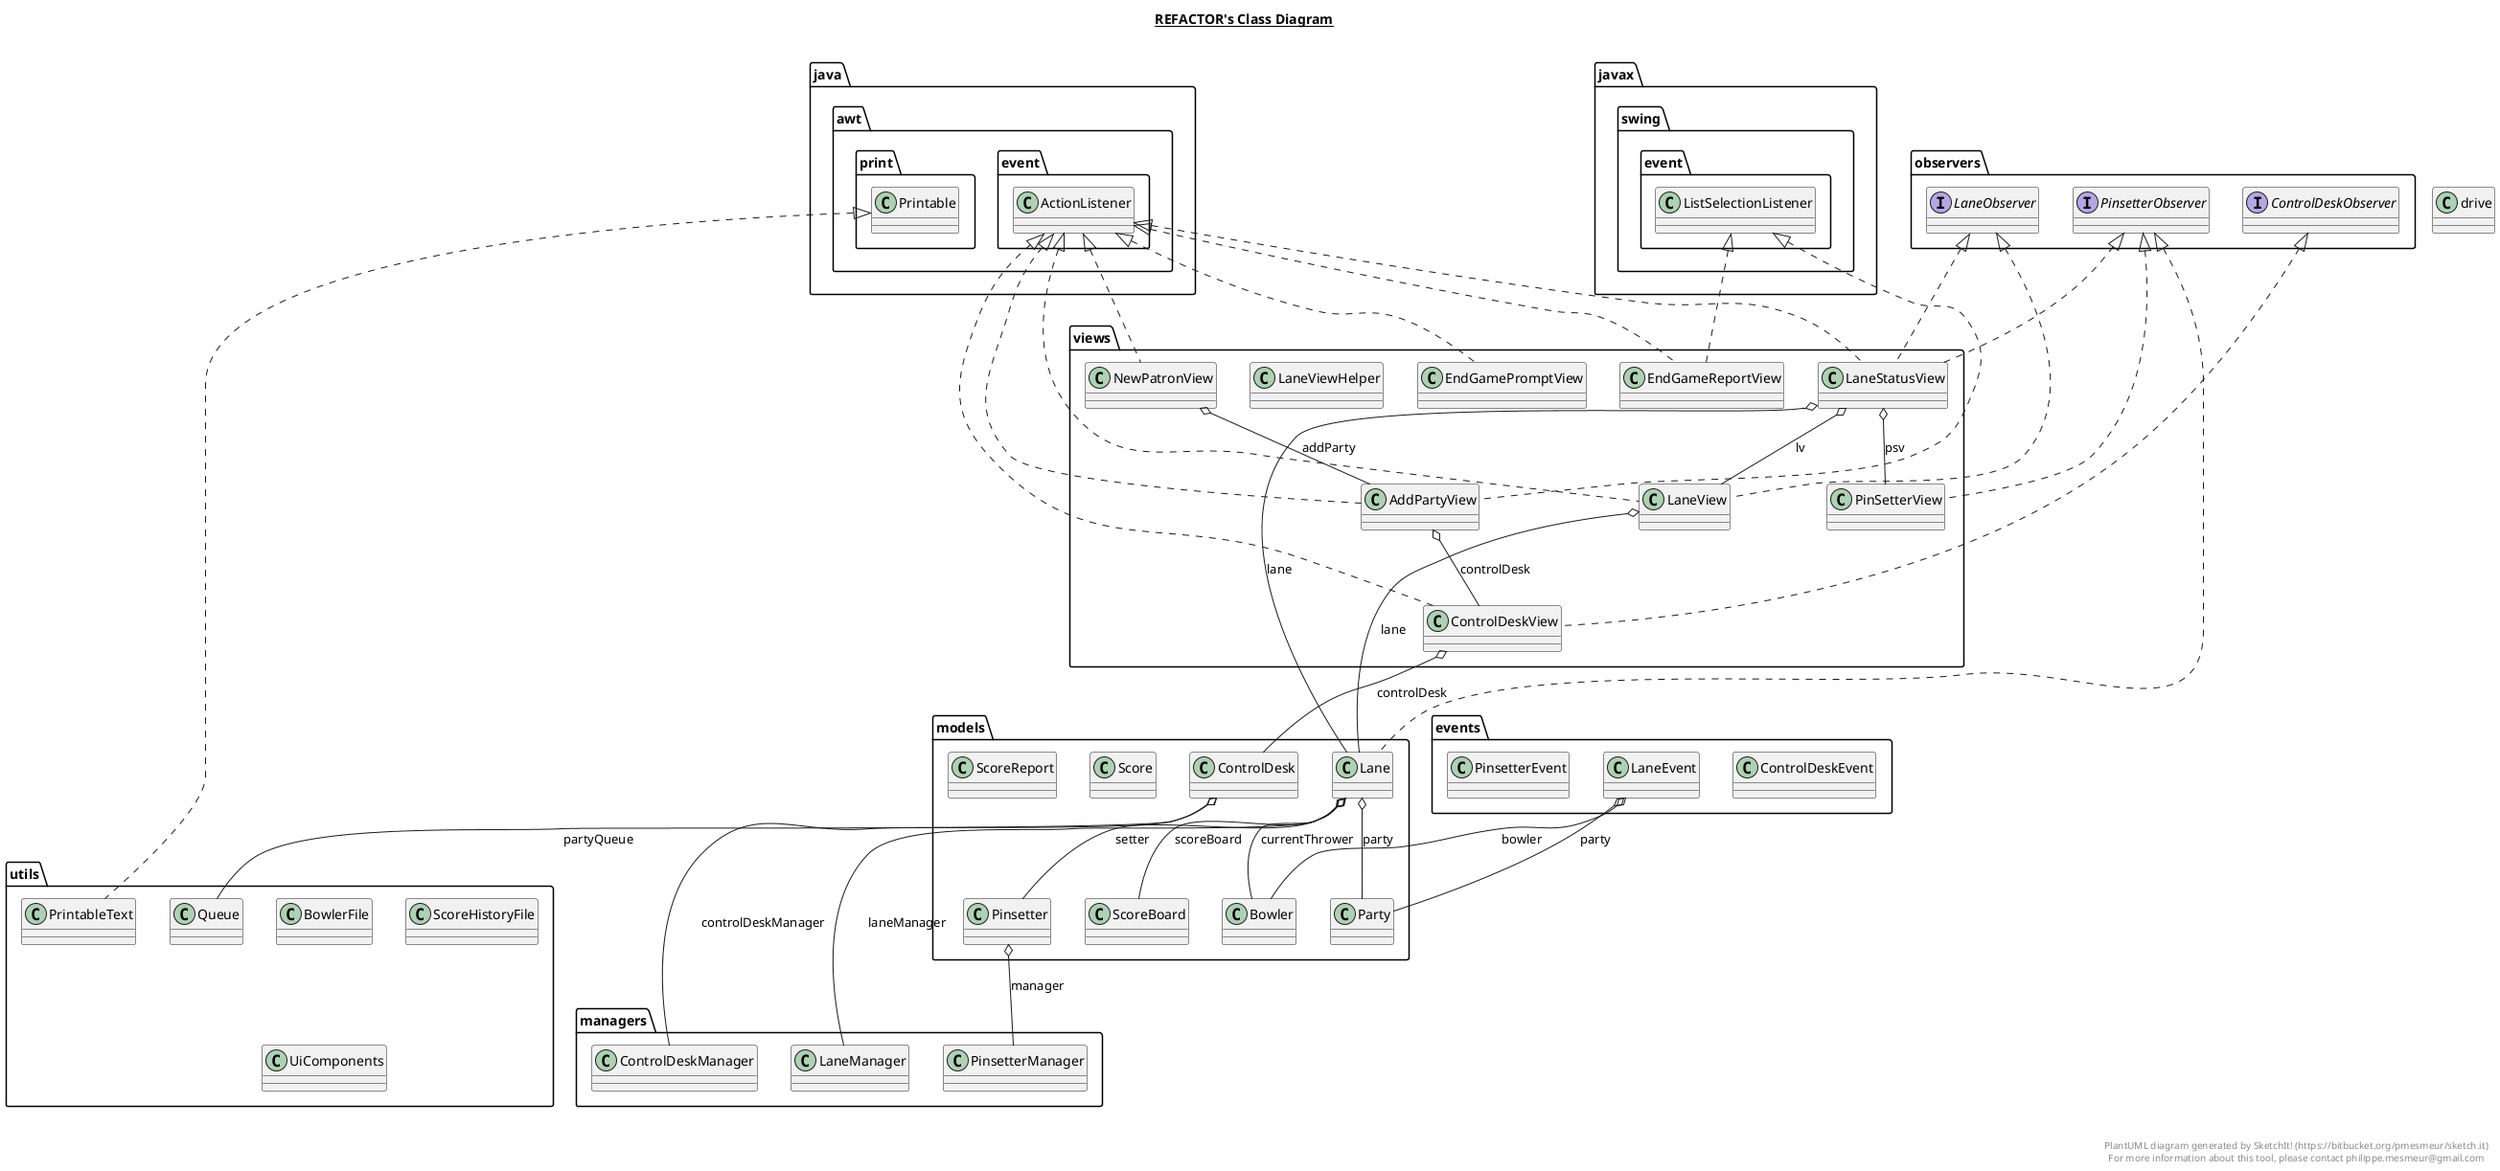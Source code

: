 @startuml

title __REFACTOR's Class Diagram__\n

    class drive {
    }

    namespace events {
      class events.ControlDeskEvent {
      }
    }


    namespace events {
      class events.LaneEvent {
      }
    }


    namespace events {
      class events.PinsetterEvent {
      }
    }


    namespace managers {
      class managers.ControlDeskManager {
      }
    }

    namespace managers {
      class managers.LaneManager {
      }
    }


    namespace managers {
      class managers.PinsetterManager {
      }
    }

  

    namespace models {
      class models.Bowler {
      }
    }

  

    namespace models {
      class models.ControlDesk {
      }
    }

    namespace models {
      class models.Lane {
      }
    }


    namespace models {
      class models.Party {
      }
    }

  

    namespace models {
      class models.Pinsetter {
      }
    }

  

    namespace models {
      class models.Score {
      }
    }

    namespace models {
      class models.ScoreBoard {
      }
    }

    namespace models {
      class models.ScoreReport {
      }
    }

  

    namespace observers {
      interface observers.ControlDeskObserver {
      }
    }


    namespace observers {
      interface observers.LaneObserver {
      }
    }

  

    namespace observers {
      interface observers.PinsetterObserver {
      }
    }

  

    namespace utils {
      class utils.BowlerFile {
      }
    }


    namespace utils {
      class utils.PrintableText {
      }
    }


    namespace utils {
      class utils.Queue {
      }
    }


    namespace utils {
      class utils.ScoreHistoryFile {
      }
    }


    namespace utils {
      class utils.UiComponents {
      }
    }

  

    namespace views {
      class views.AddPartyView {
      }
    }

    namespace views {
      class views.ControlDeskView {
      }
    }


    namespace views {
      class views.EndGamePromptView {
      }
    }


    namespace views {
      class views.EndGameReportView {
      }
    }


    namespace views {
      class views.LaneStatusView {
      }
    }


    namespace views {
      class views.LaneView {
      }
    }


    namespace views {
      class views.LaneViewHelper {
      }
    }

    namespace views {
      class views.NewPatronView {
      }
    }


    namespace views {
      class views.PinSetterView {
      }
    }


  events.LaneEvent o-- models.Bowler : bowler
  events.LaneEvent o-- models.Party : party
  models.ControlDesk o-- managers.ControlDeskManager : controlDeskManager
  models.ControlDesk o-- utils.Queue : partyQueue
  models.Lane .up.|> observers.PinsetterObserver
  models.Lane o-- models.Bowler : currentThrower
  models.Lane o-- managers.LaneManager : laneManager
  models.Lane o-- models.Party : party
  models.Lane o-- models.ScoreBoard : scoreBoard
  models.Lane o-- models.Pinsetter : setter
  models.Pinsetter o-- managers.PinsetterManager : manager
  utils.PrintableText .up.|> java.awt.print.Printable
  views.AddPartyView .up.|> java.awt.event.ActionListener
  views.AddPartyView .up.|> javax.swing.event.ListSelectionListener
  views.AddPartyView o-- views.ControlDeskView : controlDesk
  views.ControlDeskView .up.|> java.awt.event.ActionListener
  views.ControlDeskView .up.|> observers.ControlDeskObserver
  views.ControlDeskView o-- models.ControlDesk : controlDesk
  views.EndGamePromptView .up.|> java.awt.event.ActionListener
  views.EndGameReportView .up.|> java.awt.event.ActionListener
  views.EndGameReportView .up.|> javax.swing.event.ListSelectionListener
  views.LaneStatusView .up.|> java.awt.event.ActionListener
  views.LaneStatusView .up.|> observers.LaneObserver
  views.LaneStatusView .up.|> observers.PinsetterObserver
  views.LaneStatusView o-- models.Lane : lane
  views.LaneStatusView o-- views.LaneView : lv
  views.LaneStatusView o-- views.PinSetterView : psv
  views.LaneView .up.|> java.awt.event.ActionListener
  views.LaneView .up.|> observers.LaneObserver
  views.LaneView o-- models.Lane : lane
  views.NewPatronView .up.|> java.awt.event.ActionListener
  views.NewPatronView o-- views.AddPartyView : addParty
  views.PinSetterView .up.|> observers.PinsetterObserver


right footer


PlantUML diagram generated by SketchIt! (https://bitbucket.org/pmesmeur/sketch.it)
For more information about this tool, please contact philippe.mesmeur@gmail.com
endfooter

@enduml
